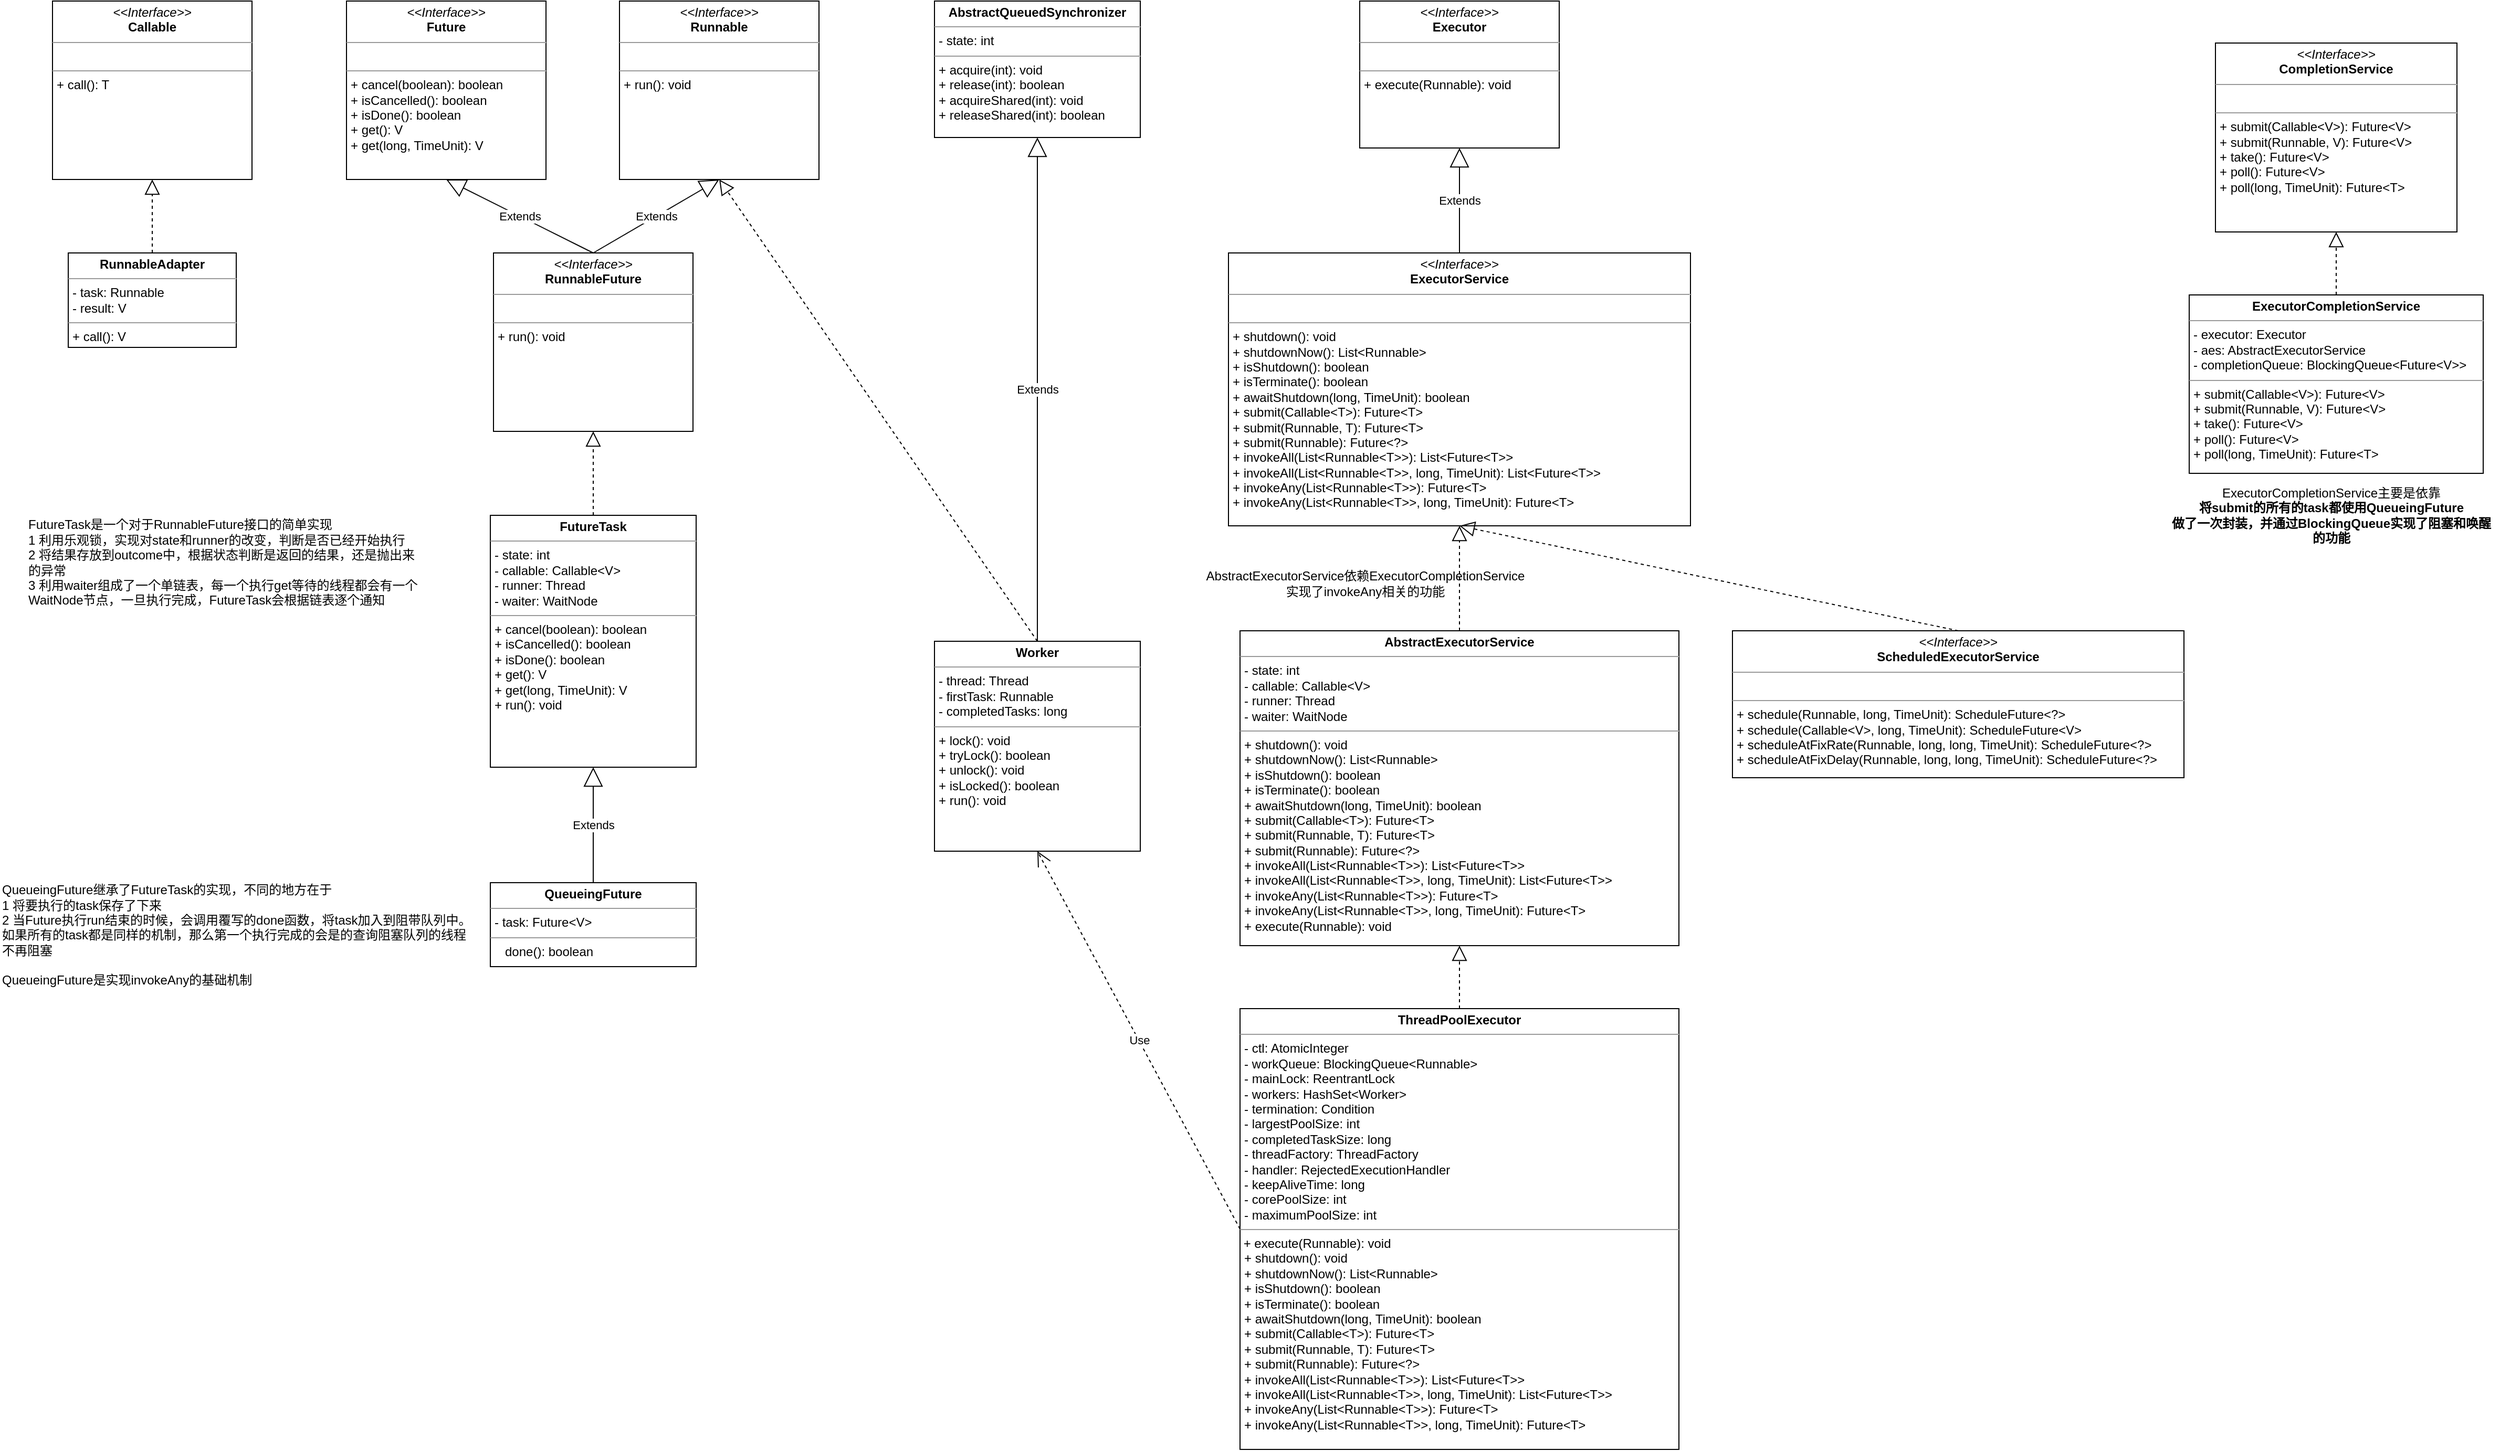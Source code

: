 <mxfile version="15.5.4" type="embed"><diagram id="TC-7iP8uIICtkVpKpASy" name="Page-1"><mxGraphModel dx="2221" dy="661" grid="1" gridSize="10" guides="1" tooltips="1" connect="1" arrows="1" fold="1" page="1" pageScale="1" pageWidth="850" pageHeight="1100" math="0" shadow="0"><root><mxCell id="0"/><mxCell id="1" parent="0"/><mxCell id="2" value="&lt;p style=&quot;margin: 0px ; margin-top: 4px ; text-align: center&quot;&gt;&lt;i&gt;&amp;lt;&amp;lt;Interface&amp;gt;&amp;gt;&lt;/i&gt;&lt;br&gt;&lt;b&gt;Executor&lt;/b&gt;&lt;/p&gt;&lt;hr size=&quot;1&quot;&gt;&lt;p style=&quot;margin: 0px ; margin-left: 4px&quot;&gt;&lt;br&gt;&lt;/p&gt;&lt;hr size=&quot;1&quot;&gt;&lt;p style=&quot;margin: 0px ; margin-left: 4px&quot;&gt;+ execute(Runnable): void&lt;/p&gt;" style="verticalAlign=top;align=left;overflow=fill;fontSize=12;fontFamily=Helvetica;html=1;" parent="1" vertex="1"><mxGeometry x="165" y="40" width="190" height="140" as="geometry"/></mxCell><mxCell id="3" value="&lt;p style=&quot;margin: 0px ; margin-top: 4px ; text-align: center&quot;&gt;&lt;i&gt;&amp;lt;&amp;lt;Interface&amp;gt;&amp;gt;&lt;/i&gt;&lt;br&gt;&lt;b&gt;ExecutorService&lt;/b&gt;&lt;/p&gt;&lt;hr size=&quot;1&quot;&gt;&lt;p style=&quot;margin: 0px ; margin-left: 4px&quot;&gt;&lt;br&gt;&lt;/p&gt;&lt;hr size=&quot;1&quot;&gt;&lt;p style=&quot;margin: 0px ; margin-left: 4px&quot;&gt;+ shutdown(): void&lt;/p&gt;&lt;p style=&quot;margin: 0px ; margin-left: 4px&quot;&gt;+ shutdownNow(): List&amp;lt;Runnable&amp;gt;&lt;/p&gt;&lt;p style=&quot;margin: 0px ; margin-left: 4px&quot;&gt;+ isShutdown(): boolean&lt;/p&gt;&lt;p style=&quot;margin: 0px ; margin-left: 4px&quot;&gt;+ isTerminate(): boolean&lt;/p&gt;&lt;p style=&quot;margin: 0px ; margin-left: 4px&quot;&gt;+ awaitShutdown(long, TimeUnit): boolean&lt;/p&gt;&lt;p style=&quot;margin: 0px ; margin-left: 4px&quot;&gt;+ submit(Callable&amp;lt;T&amp;gt;): Future&amp;lt;T&amp;gt;&lt;/p&gt;&lt;p style=&quot;margin: 0px ; margin-left: 4px&quot;&gt;+ submit(Runnable, T): Future&amp;lt;T&amp;gt;&lt;/p&gt;&lt;p style=&quot;margin: 0px ; margin-left: 4px&quot;&gt;+ submit(Runnable): Future&amp;lt;?&amp;gt;&lt;/p&gt;&lt;p style=&quot;margin: 0px ; margin-left: 4px&quot;&gt;+ invokeAll(List&amp;lt;Runnable&amp;lt;T&amp;gt;&amp;gt;): List&amp;lt;Future&amp;lt;T&amp;gt;&amp;gt;&lt;/p&gt;&lt;p style=&quot;margin: 0px ; margin-left: 4px&quot;&gt;+ invokeAll(List&amp;lt;Runnable&amp;lt;T&amp;gt;&amp;gt;, long, TimeUnit): List&amp;lt;Future&amp;lt;T&amp;gt;&amp;gt;&lt;/p&gt;&lt;p style=&quot;margin: 0px 0px 0px 4px&quot;&gt;+ invokeAny(List&amp;lt;Runnable&amp;lt;T&amp;gt;&amp;gt;): Future&amp;lt;T&amp;gt;&lt;/p&gt;&lt;p style=&quot;margin: 0px 0px 0px 4px&quot;&gt;+ invokeAny(List&amp;lt;Runnable&amp;lt;T&amp;gt;&amp;gt;, long, TimeUnit): Future&amp;lt;T&amp;gt;&lt;/p&gt;" style="verticalAlign=top;align=left;overflow=fill;fontSize=12;fontFamily=Helvetica;html=1;" parent="1" vertex="1"><mxGeometry x="40" y="280" width="440" height="260" as="geometry"/></mxCell><mxCell id="5" value="&lt;p style=&quot;margin: 0px ; margin-top: 4px ; text-align: center&quot;&gt;&lt;i&gt;&amp;lt;&amp;lt;Interface&amp;gt;&amp;gt;&lt;/i&gt;&lt;br&gt;&lt;b&gt;Future&lt;/b&gt;&lt;/p&gt;&lt;hr size=&quot;1&quot;&gt;&lt;p style=&quot;margin: 0px ; margin-left: 4px&quot;&gt;&lt;br&gt;&lt;/p&gt;&lt;hr size=&quot;1&quot;&gt;&lt;p style=&quot;margin: 0px ; margin-left: 4px&quot;&gt;+ cancel(boolean): boolean&lt;/p&gt;&lt;p style=&quot;margin: 0px ; margin-left: 4px&quot;&gt;+ isCancelled(): boolean&lt;/p&gt;&lt;p style=&quot;margin: 0px ; margin-left: 4px&quot;&gt;+ isDone(): boolean&lt;/p&gt;&lt;p style=&quot;margin: 0px ; margin-left: 4px&quot;&gt;+ get(): V&lt;/p&gt;&lt;p style=&quot;margin: 0px ; margin-left: 4px&quot;&gt;+ get(long, TimeUnit): V&lt;/p&gt;" style="verticalAlign=top;align=left;overflow=fill;fontSize=12;fontFamily=Helvetica;html=1;" parent="1" vertex="1"><mxGeometry x="-800" y="40" width="190" height="170" as="geometry"/></mxCell><mxCell id="6" value="&lt;p style=&quot;margin: 0px ; margin-top: 4px ; text-align: center&quot;&gt;&lt;i&gt;&amp;lt;&amp;lt;Interface&amp;gt;&amp;gt;&lt;/i&gt;&lt;br&gt;&lt;b&gt;Runnable&lt;/b&gt;&lt;/p&gt;&lt;hr size=&quot;1&quot;&gt;&lt;p style=&quot;margin: 0px ; margin-left: 4px&quot;&gt;&lt;br&gt;&lt;/p&gt;&lt;hr size=&quot;1&quot;&gt;&lt;p style=&quot;margin: 0px ; margin-left: 4px&quot;&gt;+ run(): void&lt;/p&gt;" style="verticalAlign=top;align=left;overflow=fill;fontSize=12;fontFamily=Helvetica;html=1;" parent="1" vertex="1"><mxGeometry x="-540" y="40" width="190" height="170" as="geometry"/></mxCell><mxCell id="7" value="&lt;p style=&quot;margin: 0px ; margin-top: 4px ; text-align: center&quot;&gt;&lt;i&gt;&amp;lt;&amp;lt;Interface&amp;gt;&amp;gt;&lt;/i&gt;&lt;br&gt;&lt;b&gt;RunnableFuture&lt;/b&gt;&lt;/p&gt;&lt;hr size=&quot;1&quot;&gt;&lt;p style=&quot;margin: 0px ; margin-left: 4px&quot;&gt;&lt;br&gt;&lt;/p&gt;&lt;hr size=&quot;1&quot;&gt;&lt;p style=&quot;margin: 0px ; margin-left: 4px&quot;&gt;+ run(): void&lt;/p&gt;" style="verticalAlign=top;align=left;overflow=fill;fontSize=12;fontFamily=Helvetica;html=1;" parent="1" vertex="1"><mxGeometry x="-660" y="280" width="190" height="170" as="geometry"/></mxCell><mxCell id="10" value="&lt;p style=&quot;margin: 0px ; margin-top: 4px ; text-align: center&quot;&gt;&lt;b&gt;FutureTask&lt;/b&gt;&lt;/p&gt;&lt;hr size=&quot;1&quot;&gt;&lt;p style=&quot;margin: 0px ; margin-left: 4px&quot;&gt;- state: int&lt;/p&gt;&lt;p style=&quot;margin: 0px ; margin-left: 4px&quot;&gt;- callable: Callable&amp;lt;V&amp;gt;&lt;/p&gt;&lt;p style=&quot;margin: 0px ; margin-left: 4px&quot;&gt;- runner: Thread&lt;/p&gt;&lt;p style=&quot;margin: 0px ; margin-left: 4px&quot;&gt;- waiter: WaitNode&lt;/p&gt;&lt;hr size=&quot;1&quot;&gt;&lt;p style=&quot;margin: 0px 0px 0px 4px&quot;&gt;+ cancel(boolean): boolean&lt;/p&gt;&lt;p style=&quot;margin: 0px 0px 0px 4px&quot;&gt;+ isCancelled(): boolean&lt;/p&gt;&lt;p style=&quot;margin: 0px 0px 0px 4px&quot;&gt;+ isDone(): boolean&lt;/p&gt;&lt;p style=&quot;margin: 0px 0px 0px 4px&quot;&gt;+ get(): V&lt;/p&gt;&lt;p style=&quot;margin: 0px 0px 0px 4px&quot;&gt;+ get(long, TimeUnit): V&lt;/p&gt;&lt;p style=&quot;margin: 0px 0px 0px 4px&quot;&gt;+ run(): void&lt;br&gt;&lt;/p&gt;" style="verticalAlign=top;align=left;overflow=fill;fontSize=12;fontFamily=Helvetica;html=1;" parent="1" vertex="1"><mxGeometry x="-663" y="530" width="196" height="240" as="geometry"/></mxCell><mxCell id="12" value="" style="endArrow=block;dashed=1;endFill=0;endSize=12;html=1;rounded=0;entryX=0.5;entryY=1;entryDx=0;entryDy=0;exitX=0.5;exitY=0;exitDx=0;exitDy=0;" parent="1" source="10" target="7" edge="1"><mxGeometry width="160" relative="1" as="geometry"><mxPoint x="-990" y="560" as="sourcePoint"/><mxPoint x="-830" y="560" as="targetPoint"/></mxGeometry></mxCell><mxCell id="13" value="Extends" style="endArrow=block;endSize=16;endFill=0;html=1;rounded=0;entryX=0.5;entryY=1;entryDx=0;entryDy=0;exitX=0.5;exitY=0;exitDx=0;exitDy=0;" parent="1" source="7" target="5" edge="1"><mxGeometry width="160" relative="1" as="geometry"><mxPoint x="-770" y="340" as="sourcePoint"/><mxPoint x="-610" y="340" as="targetPoint"/></mxGeometry></mxCell><mxCell id="14" value="Extends" style="endArrow=block;endSize=16;endFill=0;html=1;rounded=0;entryX=0.5;entryY=1;entryDx=0;entryDy=0;exitX=0.5;exitY=0;exitDx=0;exitDy=0;" parent="1" source="7" target="6" edge="1"><mxGeometry width="160" relative="1" as="geometry"><mxPoint x="-555" y="290" as="sourcePoint"/><mxPoint x="-695" y="220" as="targetPoint"/></mxGeometry></mxCell><mxCell id="15" value="Extends" style="endArrow=block;endSize=16;endFill=0;html=1;rounded=0;entryX=0.5;entryY=1;entryDx=0;entryDy=0;exitX=0.5;exitY=0;exitDx=0;exitDy=0;" parent="1" source="3" target="2" edge="1"><mxGeometry width="160" relative="1" as="geometry"><mxPoint x="-255" y="290" as="sourcePoint"/><mxPoint x="-135" y="220" as="targetPoint"/></mxGeometry></mxCell><mxCell id="16" value="&lt;p style=&quot;margin: 0px ; margin-top: 4px ; text-align: center&quot;&gt;&lt;i&gt;&amp;lt;&amp;lt;Interface&amp;gt;&amp;gt;&lt;/i&gt;&lt;br&gt;&lt;b&gt;Callable&lt;/b&gt;&lt;/p&gt;&lt;hr size=&quot;1&quot;&gt;&lt;p style=&quot;margin: 0px ; margin-left: 4px&quot;&gt;&lt;br&gt;&lt;/p&gt;&lt;hr size=&quot;1&quot;&gt;&lt;p style=&quot;margin: 0px ; margin-left: 4px&quot;&gt;+ call(): T&lt;/p&gt;" style="verticalAlign=top;align=left;overflow=fill;fontSize=12;fontFamily=Helvetica;html=1;" parent="1" vertex="1"><mxGeometry x="-1080" y="40" width="190" height="170" as="geometry"/></mxCell><mxCell id="17" value="&lt;p style=&quot;margin: 0px ; margin-top: 4px ; text-align: center&quot;&gt;&lt;b&gt;RunnableAdapter&lt;/b&gt;&lt;/p&gt;&lt;hr size=&quot;1&quot;&gt;&lt;p style=&quot;margin: 0px ; margin-left: 4px&quot;&gt;- task: Runnable&lt;/p&gt;&lt;p style=&quot;margin: 0px ; margin-left: 4px&quot;&gt;- result: V&lt;/p&gt;&lt;hr size=&quot;1&quot;&gt;&lt;p style=&quot;margin: 0px ; margin-left: 4px&quot;&gt;+ call(): V&lt;/p&gt;" style="verticalAlign=top;align=left;overflow=fill;fontSize=12;fontFamily=Helvetica;html=1;" parent="1" vertex="1"><mxGeometry x="-1065" y="280" width="160" height="90" as="geometry"/></mxCell><mxCell id="18" value="" style="endArrow=block;dashed=1;endFill=0;endSize=12;html=1;rounded=0;entryX=0.5;entryY=1;entryDx=0;entryDy=0;exitX=0.5;exitY=0;exitDx=0;exitDy=0;" parent="1" source="17" target="16" edge="1"><mxGeometry width="160" relative="1" as="geometry"><mxPoint x="-1059" y="500" as="sourcePoint"/><mxPoint x="-1059" y="430" as="targetPoint"/></mxGeometry></mxCell><mxCell id="19" value="FutureTask是一个对于RunnableFuture接口的简单实现&lt;br&gt;1 利用乐观锁，实现对state和runner的改变，判断是否已经开始执行&lt;br&gt;2 将结果存放到outcome中，根据状态判断是返回的结果，还是抛出来&lt;br&gt;的异常&lt;br&gt;3 利用waiter组成了一个单链表，每一个执行get等待的线程都会有一个&lt;br&gt;WaitNode节点，一旦执行完成，FutureTask会根据链表逐个通知" style="text;html=1;align=left;verticalAlign=middle;resizable=0;points=[];autosize=1;strokeColor=none;fillColor=none;" parent="1" vertex="1"><mxGeometry x="-1105" y="530" width="390" height="90" as="geometry"/></mxCell><mxCell id="20" value="&lt;p style=&quot;margin: 0px ; margin-top: 4px ; text-align: center&quot;&gt;&lt;b&gt;AbstractExecutorService&lt;/b&gt;&lt;/p&gt;&lt;hr size=&quot;1&quot;&gt;&lt;p style=&quot;margin: 0px ; margin-left: 4px&quot;&gt;- state: int&lt;/p&gt;&lt;p style=&quot;margin: 0px ; margin-left: 4px&quot;&gt;- callable: Callable&amp;lt;V&amp;gt;&lt;/p&gt;&lt;p style=&quot;margin: 0px ; margin-left: 4px&quot;&gt;- runner: Thread&lt;/p&gt;&lt;p style=&quot;margin: 0px ; margin-left: 4px&quot;&gt;- waiter: WaitNode&lt;/p&gt;&lt;hr size=&quot;1&quot;&gt;&lt;p style=&quot;margin: 0px 0px 0px 4px&quot;&gt;+ shutdown(): void&lt;/p&gt;&lt;p style=&quot;margin: 0px 0px 0px 4px&quot;&gt;+ shutdownNow(): List&amp;lt;Runnable&amp;gt;&lt;/p&gt;&lt;p style=&quot;margin: 0px 0px 0px 4px&quot;&gt;+ isShutdown(): boolean&lt;/p&gt;&lt;p style=&quot;margin: 0px 0px 0px 4px&quot;&gt;+ isTerminate(): boolean&lt;/p&gt;&lt;p style=&quot;margin: 0px 0px 0px 4px&quot;&gt;+ awaitShutdown(long, TimeUnit): boolean&lt;/p&gt;&lt;p style=&quot;margin: 0px 0px 0px 4px&quot;&gt;+ submit(Callable&amp;lt;T&amp;gt;): Future&amp;lt;T&amp;gt;&lt;/p&gt;&lt;p style=&quot;margin: 0px 0px 0px 4px&quot;&gt;+ submit(Runnable, T): Future&amp;lt;T&amp;gt;&lt;/p&gt;&lt;p style=&quot;margin: 0px 0px 0px 4px&quot;&gt;+ submit(Runnable): Future&amp;lt;?&amp;gt;&lt;/p&gt;&lt;p style=&quot;margin: 0px 0px 0px 4px&quot;&gt;+ invokeAll(List&amp;lt;Runnable&amp;lt;T&amp;gt;&amp;gt;): List&amp;lt;Future&amp;lt;T&amp;gt;&amp;gt;&lt;/p&gt;&lt;p style=&quot;margin: 0px 0px 0px 4px&quot;&gt;+ invokeAll(List&amp;lt;Runnable&amp;lt;T&amp;gt;&amp;gt;, long, TimeUnit): List&amp;lt;Future&amp;lt;T&amp;gt;&amp;gt;&lt;/p&gt;&lt;p style=&quot;margin: 0px 0px 0px 4px&quot;&gt;+ invokeAny(List&amp;lt;Runnable&amp;lt;T&amp;gt;&amp;gt;): Future&amp;lt;T&amp;gt;&lt;/p&gt;&lt;p style=&quot;margin: 0px 0px 0px 4px&quot;&gt;+ invokeAny(List&amp;lt;Runnable&amp;lt;T&amp;gt;&amp;gt;, long, TimeUnit): Future&amp;lt;T&amp;gt;&lt;/p&gt;&lt;p style=&quot;margin: 0px 0px 0px 4px&quot;&gt;+ execute(Runnable): void&lt;br&gt;&lt;/p&gt;" style="verticalAlign=top;align=left;overflow=fill;fontSize=12;fontFamily=Helvetica;html=1;" parent="1" vertex="1"><mxGeometry x="51" y="640" width="418" height="300" as="geometry"/></mxCell><mxCell id="21" value="" style="endArrow=block;dashed=1;endFill=0;endSize=12;html=1;rounded=0;entryX=0.5;entryY=1;entryDx=0;entryDy=0;exitX=0.5;exitY=0;exitDx=0;exitDy=0;" parent="1" source="20" target="3" edge="1"><mxGeometry width="160" relative="1" as="geometry"><mxPoint x="-10" y="660" as="sourcePoint"/><mxPoint x="-10" y="580" as="targetPoint"/></mxGeometry></mxCell><mxCell id="22" value="&lt;p style=&quot;margin: 0px ; margin-top: 4px ; text-align: center&quot;&gt;&lt;b&gt;QueueingFuture&lt;/b&gt;&lt;/p&gt;&lt;hr size=&quot;1&quot;&gt;&lt;p style=&quot;margin: 0px ; margin-left: 4px&quot;&gt;- task: Future&amp;lt;V&amp;gt;&lt;br&gt;&lt;/p&gt;&lt;hr size=&quot;1&quot;&gt;&lt;p style=&quot;margin: 0px 0px 0px 4px&quot;&gt;&lt;span&gt;&amp;nbsp; &amp;nbsp;done(): boolean&lt;/span&gt;&lt;/p&gt;" style="verticalAlign=top;align=left;overflow=fill;fontSize=12;fontFamily=Helvetica;html=1;" parent="1" vertex="1"><mxGeometry x="-663" y="880" width="196" height="80" as="geometry"/></mxCell><mxCell id="23" value="Extends" style="endArrow=block;endSize=16;endFill=0;html=1;rounded=0;entryX=0.5;entryY=1;entryDx=0;entryDy=0;exitX=0.5;exitY=0;exitDx=0;exitDy=0;" parent="1" source="22" target="10" edge="1"><mxGeometry width="160" relative="1" as="geometry"><mxPoint x="-555" y="290" as="sourcePoint"/><mxPoint x="-435" y="220" as="targetPoint"/></mxGeometry></mxCell><mxCell id="25" value="QueueingFuture继承了FutureTask的实现，不同的地方在于&lt;br&gt;1 将要执行的task保存了下来&lt;br&gt;2 当Future执行run结束的时候，会调用覆写的done函数，将task加入到阻带队列中。&lt;br&gt;如果所有的task都是同样的机制，那么第一个执行完成的会是的查询阻塞队列的线程&lt;br&gt;不再阻塞&lt;br&gt;&lt;br&gt;QueueingFuture是实现invokeAny的基础机制" style="text;html=1;align=left;verticalAlign=middle;resizable=0;points=[];autosize=1;strokeColor=none;fillColor=none;" parent="1" vertex="1"><mxGeometry x="-1130" y="880" width="460" height="100" as="geometry"/></mxCell><mxCell id="26" value="&lt;p style=&quot;margin: 0px ; margin-top: 4px ; text-align: center&quot;&gt;&lt;i&gt;&amp;lt;&amp;lt;Interface&amp;gt;&amp;gt;&lt;/i&gt;&lt;br&gt;&lt;b&gt;CompletionService&lt;/b&gt;&lt;/p&gt;&lt;hr size=&quot;1&quot;&gt;&lt;p style=&quot;margin: 0px ; margin-left: 4px&quot;&gt;&lt;br&gt;&lt;/p&gt;&lt;hr size=&quot;1&quot;&gt;&lt;p style=&quot;margin: 0px ; margin-left: 4px&quot;&gt;&lt;span&gt;+ submit(Callable&amp;lt;V&amp;gt;): Future&amp;lt;V&amp;gt;&lt;/span&gt;&lt;br&gt;&lt;/p&gt;&lt;p style=&quot;margin: 0px ; margin-left: 4px&quot;&gt;+ submit(Runnable, V): Future&amp;lt;V&amp;gt;&lt;/p&gt;&lt;p style=&quot;margin: 0px ; margin-left: 4px&quot;&gt;+ take(): Future&amp;lt;V&amp;gt;&lt;/p&gt;&lt;p style=&quot;margin: 0px ; margin-left: 4px&quot;&gt;+ poll(): Future&amp;lt;V&amp;gt;&lt;/p&gt;&lt;p style=&quot;margin: 0px 0px 0px 4px&quot;&gt;+ poll(long, TimeUnit): Future&amp;lt;T&amp;gt;&lt;/p&gt;" style="verticalAlign=top;align=left;overflow=fill;fontSize=12;fontFamily=Helvetica;html=1;" parent="1" vertex="1"><mxGeometry x="980" y="80" width="230" height="180" as="geometry"/></mxCell><mxCell id="27" value="&lt;p style=&quot;margin: 0px ; margin-top: 4px ; text-align: center&quot;&gt;&lt;b&gt;ExecutorCompletionService&lt;/b&gt;&lt;/p&gt;&lt;hr size=&quot;1&quot;&gt;&lt;p style=&quot;margin: 0px 0px 0px 4px&quot;&gt;- executor: Executor&lt;/p&gt;&lt;p style=&quot;margin: 0px 0px 0px 4px&quot;&gt;- aes: AbstractExecutorService&lt;/p&gt;&lt;p style=&quot;margin: 0px 0px 0px 4px&quot;&gt;- completionQueue: BlockingQueue&amp;lt;Future&amp;lt;V&amp;gt;&amp;gt;&lt;/p&gt;&lt;hr size=&quot;1&quot;&gt;&lt;p style=&quot;margin: 0px 0px 0px 4px&quot;&gt;+ submit(Callable&amp;lt;V&amp;gt;): Future&amp;lt;V&amp;gt;&lt;br&gt;&lt;/p&gt;&lt;p style=&quot;margin: 0px 0px 0px 4px&quot;&gt;+ submit(Runnable, V): Future&amp;lt;V&amp;gt;&lt;/p&gt;&lt;p style=&quot;margin: 0px 0px 0px 4px&quot;&gt;+ take(): Future&amp;lt;V&amp;gt;&lt;/p&gt;&lt;p style=&quot;margin: 0px 0px 0px 4px&quot;&gt;+ poll(): Future&amp;lt;V&amp;gt;&lt;/p&gt;&lt;p style=&quot;margin: 0px 0px 0px 4px&quot;&gt;+ poll(long, TimeUnit): Future&amp;lt;T&amp;gt;&lt;/p&gt;" style="verticalAlign=top;align=left;overflow=fill;fontSize=12;fontFamily=Helvetica;html=1;" parent="1" vertex="1"><mxGeometry x="955" y="320" width="280" height="170" as="geometry"/></mxCell><mxCell id="28" value="" style="endArrow=block;dashed=1;endFill=0;endSize=12;html=1;rounded=0;entryX=0.5;entryY=1;entryDx=0;entryDy=0;exitX=0.5;exitY=0;exitDx=0;exitDy=0;" parent="1" source="27" target="26" edge="1"><mxGeometry width="160" relative="1" as="geometry"><mxPoint x="690" y="450" as="sourcePoint"/><mxPoint x="690" y="350" as="targetPoint"/></mxGeometry></mxCell><mxCell id="29" value="ExecutorCompletionService主要是依靠&lt;br&gt;&lt;b&gt;将submit的所有的task都使用QueueingFuture&lt;br&gt;做了一次封装，并通过BlockingQueue实现了阻塞和唤醒&lt;br&gt;的功能&lt;br&gt;&lt;/b&gt;" style="text;html=1;align=center;verticalAlign=middle;resizable=0;points=[];autosize=1;strokeColor=none;fillColor=none;" parent="1" vertex="1"><mxGeometry x="930" y="500" width="320" height="60" as="geometry"/></mxCell><mxCell id="30" value="AbstractExecutorService依赖ExecutorCompletionService&lt;br&gt;实现了invokeAny相关的功能" style="text;html=1;align=center;verticalAlign=middle;resizable=0;points=[];autosize=1;strokeColor=none;fillColor=none;" parent="1" vertex="1"><mxGeometry x="10" y="580" width="320" height="30" as="geometry"/></mxCell><mxCell id="31" value="&lt;p style=&quot;margin: 0px ; margin-top: 4px ; text-align: center&quot;&gt;&lt;i&gt;&amp;lt;&amp;lt;Interface&amp;gt;&amp;gt;&lt;/i&gt;&lt;br&gt;&lt;b&gt;ScheduledExecutorService&lt;/b&gt;&lt;/p&gt;&lt;hr size=&quot;1&quot;&gt;&lt;p style=&quot;margin: 0px ; margin-left: 4px&quot;&gt;&lt;br&gt;&lt;/p&gt;&lt;hr size=&quot;1&quot;&gt;&lt;p style=&quot;margin: 0px ; margin-left: 4px&quot;&gt;+ schedule(Runnable, long, TimeUnit): ScheduleFuture&amp;lt;?&amp;gt;&lt;/p&gt;&lt;p style=&quot;margin: 0px ; margin-left: 4px&quot;&gt;+ schedule(Callable&amp;lt;V&amp;gt;, long, TimeUnit): ScheduleFuture&amp;lt;V&amp;gt;&lt;br&gt;&lt;/p&gt;&lt;p style=&quot;margin: 0px ; margin-left: 4px&quot;&gt;+ scheduleAtFixRate(Runnable, long, long, TimeUnit): ScheduleFuture&amp;lt;?&amp;gt;&lt;br&gt;&lt;/p&gt;&lt;p style=&quot;margin: 0px ; margin-left: 4px&quot;&gt;+ scheduleAtFixDelay(Runnable, long, long, TimeUnit): ScheduleFuture&amp;lt;?&amp;gt;&lt;br&gt;&lt;/p&gt;" style="verticalAlign=top;align=left;overflow=fill;fontSize=12;fontFamily=Helvetica;html=1;" parent="1" vertex="1"><mxGeometry x="520" y="640" width="430" height="140" as="geometry"/></mxCell><mxCell id="32" value="" style="endArrow=block;dashed=1;endFill=0;endSize=12;html=1;rounded=0;entryX=0.5;entryY=1;entryDx=0;entryDy=0;exitX=0.5;exitY=0;exitDx=0;exitDy=0;" parent="1" source="31" target="3" edge="1"><mxGeometry width="160" relative="1" as="geometry"><mxPoint x="270" y="650" as="sourcePoint"/><mxPoint x="270" y="550" as="targetPoint"/></mxGeometry></mxCell><mxCell id="33" value="&lt;p style=&quot;margin: 0px ; margin-top: 4px ; text-align: center&quot;&gt;&lt;b&gt;ThreadPoolExecutor&lt;/b&gt;&lt;/p&gt;&lt;hr size=&quot;1&quot;&gt;&lt;p style=&quot;margin: 0px ; margin-left: 4px&quot;&gt;- ctl: AtomicInteger&lt;/p&gt;&lt;p style=&quot;margin: 0px ; margin-left: 4px&quot;&gt;- workQueue: BlockingQueue&amp;lt;Runnable&amp;gt;&lt;/p&gt;&lt;p style=&quot;margin: 0px ; margin-left: 4px&quot;&gt;- mainLock: ReentrantLock&lt;/p&gt;&lt;p style=&quot;margin: 0px ; margin-left: 4px&quot;&gt;- workers: HashSet&amp;lt;Worker&amp;gt;&lt;/p&gt;&lt;p style=&quot;margin: 0px ; margin-left: 4px&quot;&gt;- termination: Condition&lt;/p&gt;&lt;p style=&quot;margin: 0px ; margin-left: 4px&quot;&gt;- largestPoolSize: int&lt;/p&gt;&lt;p style=&quot;margin: 0px ; margin-left: 4px&quot;&gt;- completedTaskSize: long&lt;/p&gt;&lt;p style=&quot;margin: 0px ; margin-left: 4px&quot;&gt;- threadFactory: ThreadFactory&lt;/p&gt;&lt;p style=&quot;margin: 0px ; margin-left: 4px&quot;&gt;- handler: RejectedExecutionHandler&lt;/p&gt;&lt;p style=&quot;margin: 0px ; margin-left: 4px&quot;&gt;- keepAliveTime: long&lt;/p&gt;&lt;p style=&quot;margin: 0px ; margin-left: 4px&quot;&gt;- corePoolSize: int&lt;/p&gt;&lt;p style=&quot;margin: 0px ; margin-left: 4px&quot;&gt;- maximumPoolSize: int&lt;/p&gt;&lt;hr size=&quot;1&quot;&gt;&amp;nbsp;+ execute(Runnable): void&lt;p style=&quot;margin: 0px 0px 0px 4px&quot;&gt;+ shutdown(): void&lt;/p&gt;&lt;p style=&quot;margin: 0px 0px 0px 4px&quot;&gt;+ shutdownNow(): List&amp;lt;Runnable&amp;gt;&lt;/p&gt;&lt;p style=&quot;margin: 0px 0px 0px 4px&quot;&gt;+ isShutdown(): boolean&lt;/p&gt;&lt;p style=&quot;margin: 0px 0px 0px 4px&quot;&gt;+ isTerminate(): boolean&lt;/p&gt;&lt;p style=&quot;margin: 0px 0px 0px 4px&quot;&gt;+ awaitShutdown(long, TimeUnit): boolean&lt;/p&gt;&lt;p style=&quot;margin: 0px 0px 0px 4px&quot;&gt;+ submit(Callable&amp;lt;T&amp;gt;): Future&amp;lt;T&amp;gt;&lt;/p&gt;&lt;p style=&quot;margin: 0px 0px 0px 4px&quot;&gt;+ submit(Runnable, T): Future&amp;lt;T&amp;gt;&lt;/p&gt;&lt;p style=&quot;margin: 0px 0px 0px 4px&quot;&gt;+ submit(Runnable): Future&amp;lt;?&amp;gt;&lt;/p&gt;&lt;p style=&quot;margin: 0px 0px 0px 4px&quot;&gt;+ invokeAll(List&amp;lt;Runnable&amp;lt;T&amp;gt;&amp;gt;): List&amp;lt;Future&amp;lt;T&amp;gt;&amp;gt;&lt;/p&gt;&lt;p style=&quot;margin: 0px 0px 0px 4px&quot;&gt;+ invokeAll(List&amp;lt;Runnable&amp;lt;T&amp;gt;&amp;gt;, long, TimeUnit): List&amp;lt;Future&amp;lt;T&amp;gt;&amp;gt;&lt;/p&gt;&lt;p style=&quot;margin: 0px 0px 0px 4px&quot;&gt;+ invokeAny(List&amp;lt;Runnable&amp;lt;T&amp;gt;&amp;gt;): Future&amp;lt;T&amp;gt;&lt;/p&gt;&lt;p style=&quot;margin: 0px 0px 0px 4px&quot;&gt;+ invokeAny(List&amp;lt;Runnable&amp;lt;T&amp;gt;&amp;gt;, long, TimeUnit): Future&amp;lt;T&amp;gt;&lt;/p&gt;" style="verticalAlign=top;align=left;overflow=fill;fontSize=12;fontFamily=Helvetica;html=1;" parent="1" vertex="1"><mxGeometry x="51" y="1000" width="418" height="420" as="geometry"/></mxCell><mxCell id="34" value="" style="endArrow=block;dashed=1;endFill=0;endSize=12;html=1;rounded=0;entryX=0.5;entryY=1;entryDx=0;entryDy=0;exitX=0.5;exitY=0;exitDx=0;exitDy=0;" parent="1" source="33" target="20" edge="1"><mxGeometry width="160" relative="1" as="geometry"><mxPoint x="270" y="650" as="sourcePoint"/><mxPoint x="270" y="550" as="targetPoint"/></mxGeometry></mxCell><mxCell id="35" value="&lt;p style=&quot;margin: 0px ; margin-top: 4px ; text-align: center&quot;&gt;&lt;b&gt;AbstractQueuedSynchronizer&lt;/b&gt;&lt;/p&gt;&lt;hr size=&quot;1&quot;&gt;&lt;p style=&quot;margin: 0px ; margin-left: 4px&quot;&gt;- state: int&lt;br&gt;&lt;/p&gt;&lt;hr size=&quot;1&quot;&gt;&lt;p style=&quot;margin: 0px 0px 0px 4px&quot;&gt;+ acquire(int): void&lt;/p&gt;&lt;p style=&quot;margin: 0px 0px 0px 4px&quot;&gt;+ release(int): boolean&lt;/p&gt;&lt;p style=&quot;margin: 0px 0px 0px 4px&quot;&gt;+ acquireShared(int): void&lt;/p&gt;&lt;p style=&quot;margin: 0px 0px 0px 4px&quot;&gt;+ releaseShared(int): boolean&lt;/p&gt;&lt;p style=&quot;margin: 0px 0px 0px 4px&quot;&gt;&lt;br&gt;&lt;/p&gt;&lt;p style=&quot;margin: 0px 0px 0px 4px&quot;&gt;&lt;br&gt;&lt;/p&gt;" style="verticalAlign=top;align=left;overflow=fill;fontSize=12;fontFamily=Helvetica;html=1;" vertex="1" parent="1"><mxGeometry x="-240" y="40" width="196" height="130" as="geometry"/></mxCell><mxCell id="36" value="&lt;p style=&quot;margin: 0px ; margin-top: 4px ; text-align: center&quot;&gt;&lt;b&gt;Worker&lt;/b&gt;&lt;/p&gt;&lt;hr size=&quot;1&quot;&gt;&lt;p style=&quot;margin: 0px ; margin-left: 4px&quot;&gt;- thread: Thread&lt;br&gt;&lt;/p&gt;&lt;p style=&quot;margin: 0px ; margin-left: 4px&quot;&gt;- firstTask: Runnable&lt;/p&gt;&lt;p style=&quot;margin: 0px ; margin-left: 4px&quot;&gt;- completedTasks: long&lt;/p&gt;&lt;hr size=&quot;1&quot;&gt;&lt;p style=&quot;margin: 0px 0px 0px 4px&quot;&gt;+ lock(): void&lt;/p&gt;&lt;p style=&quot;margin: 0px 0px 0px 4px&quot;&gt;+ tryLock(): boolean&lt;/p&gt;&lt;p style=&quot;margin: 0px 0px 0px 4px&quot;&gt;+ unlock(): void&lt;/p&gt;&lt;p style=&quot;margin: 0px 0px 0px 4px&quot;&gt;+ isLocked(): boolean&lt;/p&gt;&lt;p style=&quot;margin: 0px 0px 0px 4px&quot;&gt;+ run(): void&lt;/p&gt;&lt;p style=&quot;margin: 0px 0px 0px 4px&quot;&gt;&lt;br&gt;&lt;/p&gt;" style="verticalAlign=top;align=left;overflow=fill;fontSize=12;fontFamily=Helvetica;html=1;" vertex="1" parent="1"><mxGeometry x="-240" y="650" width="196" height="200" as="geometry"/></mxCell><mxCell id="37" value="" style="endArrow=block;dashed=1;endFill=0;endSize=12;html=1;rounded=0;entryX=0.5;entryY=1;entryDx=0;entryDy=0;exitX=0.5;exitY=0;exitDx=0;exitDy=0;" edge="1" parent="1" source="36" target="6"><mxGeometry width="160" relative="1" as="geometry"><mxPoint x="-555" y="540" as="sourcePoint"/><mxPoint x="-555" y="460" as="targetPoint"/></mxGeometry></mxCell><mxCell id="38" value="Extends" style="endArrow=block;endSize=16;endFill=0;html=1;rounded=0;entryX=0.5;entryY=1;entryDx=0;entryDy=0;exitX=0.5;exitY=0;exitDx=0;exitDy=0;" edge="1" parent="1" source="36" target="35"><mxGeometry width="160" relative="1" as="geometry"><mxPoint x="-555" y="290" as="sourcePoint"/><mxPoint x="-435" y="220" as="targetPoint"/></mxGeometry></mxCell><mxCell id="39" value="Use" style="endArrow=open;endSize=12;dashed=1;html=1;rounded=0;entryX=0.5;entryY=1;entryDx=0;entryDy=0;exitX=0;exitY=0.5;exitDx=0;exitDy=0;" edge="1" parent="1" source="33" target="36"><mxGeometry width="160" relative="1" as="geometry"><mxPoint x="-460" y="700" as="sourcePoint"/><mxPoint x="-300" y="700" as="targetPoint"/></mxGeometry></mxCell></root></mxGraphModel></diagram></mxfile>